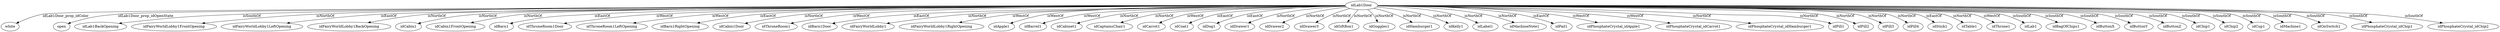 strict digraph  {
idLab1Door [node_type=entity_node];
white [node_type=property_node];
open [node_type=property_node];
idLab1BackOpening [node_type=entity_node];
idFairyWorldLobby1FrontOpening [node_type=entity_node];
idFairyWorldLobby1LeftOpening [node_type=entity_node];
idFairyWorldLobby1BackOpening [node_type=entity_node];
idCabin1 [node_type=entity_node];
idCabin1FrontOpening [node_type=entity_node];
idBarn1 [node_type=entity_node];
idThroneRoom1Door [node_type=entity_node];
idThroneRoom1LeftOpening [node_type=entity_node];
idBarn1RightOpening [node_type=entity_node];
idCabin1Door [node_type=entity_node];
idThroneRoom1 [node_type=entity_node];
idBarn1Door [node_type=entity_node];
idFairyWorldLobby1 [node_type=entity_node];
idFairyWorldLobby1RightOpening [node_type=entity_node];
idApple1 [node_type=entity_node];
idBarrel1 [node_type=entity_node];
idCabinet1 [node_type=entity_node];
idCaptainsChair1 [node_type=entity_node];
idCarrot1 [node_type=entity_node];
idCoat1 [node_type=entity_node];
idDog1 [node_type=entity_node];
idDrawer1 [node_type=entity_node];
idDrawer2 [node_type=entity_node];
idDrawer3 [node_type=entity_node];
idGiftBox1 [node_type=entity_node];
idGoggles1 [node_type=entity_node];
idHamburger1 [node_type=entity_node];
idKelly1 [node_type=entity_node];
idLabel1 [node_type=entity_node];
idMachineNote1 [node_type=entity_node];
idPail1 [node_type=entity_node];
idPhosphateCrystal_idApple1 [node_type=entity_node];
idPhosphateCrystal_idCarrot1 [node_type=entity_node];
idPhosphateCrystal_idHamburger1 [node_type=entity_node];
idPill1 [node_type=entity_node];
idPill2 [node_type=entity_node];
idPill3 [node_type=entity_node];
idPill4 [node_type=entity_node];
idStick1 [node_type=entity_node];
idTable1 [node_type=entity_node];
idThrone1 [node_type=entity_node];
idLab1 [node_type=entity_node];
idBagOfChips1 [node_type=entity_node];
idButtonX [node_type=entity_node];
idButtonY [node_type=entity_node];
idButtonZ [node_type=entity_node];
idChip1 [node_type=entity_node];
idChip2 [node_type=entity_node];
idCup1 [node_type=entity_node];
idMachine1 [node_type=entity_node];
idOnSwitch1 [node_type=entity_node];
idPhosphateCrystal_idChip1 [node_type=entity_node];
idPhosphateCrystal_idChip2 [node_type=entity_node];
idLab1Door -> white  [edge_type=property, label=idLab1Door_prop_idColor];
idLab1Door -> open  [edge_type=property, label=idLab1Door_prop_idOpenState];
idLab1Door -> idLab1BackOpening  [edge_type=relationship, label=isSouthOf];
idLab1Door -> idFairyWorldLobby1FrontOpening  [edge_type=relationship, label=isNorthOf];
idLab1Door -> idFairyWorldLobby1LeftOpening  [edge_type=relationship, label=isEastOf];
idLab1Door -> idFairyWorldLobby1BackOpening  [edge_type=relationship, label=isNorthOf];
idLab1Door -> idCabin1  [edge_type=relationship, label=isNorthOf];
idLab1Door -> idCabin1FrontOpening  [edge_type=relationship, label=isNorthOf];
idLab1Door -> idBarn1  [edge_type=relationship, label=isEastOf];
idLab1Door -> idThroneRoom1Door  [edge_type=relationship, label=isWestOf];
idLab1Door -> idThroneRoom1LeftOpening  [edge_type=relationship, label=isWestOf];
idLab1Door -> idBarn1RightOpening  [edge_type=relationship, label=isEastOf];
idLab1Door -> idCabin1Door  [edge_type=relationship, label=isNorthOf];
idLab1Door -> idThroneRoom1  [edge_type=relationship, label=isWestOf];
idLab1Door -> idBarn1Door  [edge_type=relationship, label=isEastOf];
idLab1Door -> idFairyWorldLobby1  [edge_type=relationship, label=isNorthOf];
idLab1Door -> idFairyWorldLobby1RightOpening  [edge_type=relationship, label=isWestOf];
idLab1Door -> idApple1  [edge_type=relationship, label=isWestOf];
idLab1Door -> idBarrel1  [edge_type=relationship, label=isWestOf];
idLab1Door -> idCabinet1  [edge_type=relationship, label=isNorthOf];
idLab1Door -> idCaptainsChair1  [edge_type=relationship, label=isNorthOf];
idLab1Door -> idCarrot1  [edge_type=relationship, label=isWestOf];
idLab1Door -> idCoat1  [edge_type=relationship, label=isEastOf];
idLab1Door -> idDog1  [edge_type=relationship, label=isEastOf];
idLab1Door -> idDrawer1  [edge_type=relationship, label=isNorthOf];
idLab1Door -> idDrawer2  [edge_type=relationship, label=isNorthOf];
idLab1Door -> idDrawer3  [edge_type=relationship, label=isNorthOf];
idLab1Door -> idGiftBox1  [edge_type=relationship, label=isNorthOf];
idLab1Door -> idGoggles1  [edge_type=relationship, label=isNorthOf];
idLab1Door -> idHamburger1  [edge_type=relationship, label=isNorthOf];
idLab1Door -> idKelly1  [edge_type=relationship, label=isNorthOf];
idLab1Door -> idLabel1  [edge_type=relationship, label=isNorthOf];
idLab1Door -> idMachineNote1  [edge_type=relationship, label=isNorthOf];
idLab1Door -> idPail1  [edge_type=relationship, label=isEastOf];
idLab1Door -> idPhosphateCrystal_idApple1  [edge_type=relationship, label=isWestOf];
idLab1Door -> idPhosphateCrystal_idCarrot1  [edge_type=relationship, label=isWestOf];
idLab1Door -> idPhosphateCrystal_idHamburger1  [edge_type=relationship, label=isNorthOf];
idLab1Door -> idPill1  [edge_type=relationship, label=isNorthOf];
idLab1Door -> idPill2  [edge_type=relationship, label=isNorthOf];
idLab1Door -> idPill3  [edge_type=relationship, label=isNorthOf];
idLab1Door -> idPill4  [edge_type=relationship, label=isNorthOf];
idLab1Door -> idStick1  [edge_type=relationship, label=isEastOf];
idLab1Door -> idTable1  [edge_type=relationship, label=isNorthOf];
idLab1Door -> idThrone1  [edge_type=relationship, label=isWestOf];
idLab1Door -> idLab1  [edge_type=relationship, label=isSouthOf];
idLab1Door -> idBagOfChips1  [edge_type=relationship, label=isSouthOf];
idLab1Door -> idButtonX  [edge_type=relationship, label=isSouthOf];
idLab1Door -> idButtonY  [edge_type=relationship, label=isSouthOf];
idLab1Door -> idButtonZ  [edge_type=relationship, label=isSouthOf];
idLab1Door -> idChip1  [edge_type=relationship, label=isSouthOf];
idLab1Door -> idChip2  [edge_type=relationship, label=isSouthOf];
idLab1Door -> idCup1  [edge_type=relationship, label=isSouthOf];
idLab1Door -> idMachine1  [edge_type=relationship, label=isSouthOf];
idLab1Door -> idOnSwitch1  [edge_type=relationship, label=isSouthOf];
idLab1Door -> idPhosphateCrystal_idChip1  [edge_type=relationship, label=isSouthOf];
idLab1Door -> idPhosphateCrystal_idChip2  [edge_type=relationship, label=isSouthOf];
}
